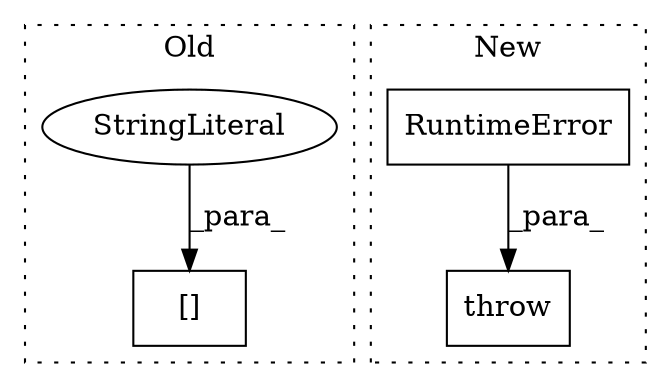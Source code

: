 digraph G {
subgraph cluster0 {
1 [label="[]" a="2" s="2446,2506" l="6,1" shape="box"];
4 [label="StringLiteral" a="45" s="2452" l="54" shape="ellipse"];
label = "Old";
style="dotted";
}
subgraph cluster1 {
2 [label="RuntimeError" a="32" s="642,703" l="13,1" shape="box"];
3 [label="throw" a="53" s="636" l="6" shape="box"];
label = "New";
style="dotted";
}
2 -> 3 [label="_para_"];
4 -> 1 [label="_para_"];
}